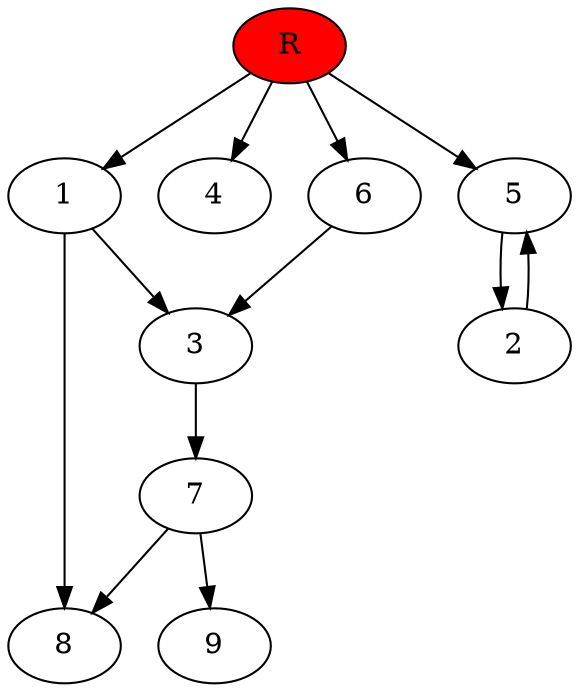 digraph prb42492 {
	1
	2
	3
	4
	5
	6
	7
	8
	R [fillcolor="#ff0000" style=filled]
	1 -> 3
	1 -> 8
	2 -> 5
	3 -> 7
	5 -> 2
	6 -> 3
	7 -> 8
	7 -> 9
	R -> 1
	R -> 4
	R -> 5
	R -> 6
}
